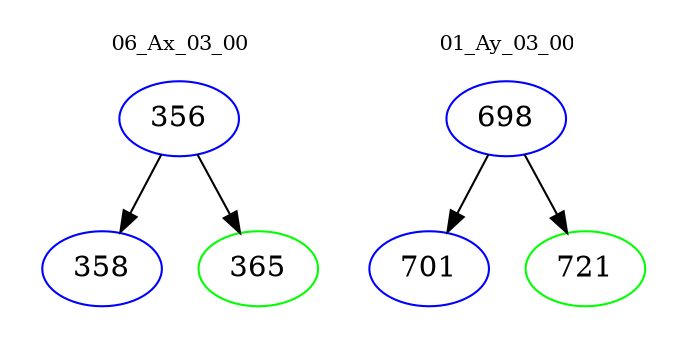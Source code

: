 digraph{
subgraph cluster_0 {
color = white
label = "06_Ax_03_00";
fontsize=10;
T0_356 [label="356", color="blue"]
T0_356 -> T0_358 [color="black"]
T0_358 [label="358", color="blue"]
T0_356 -> T0_365 [color="black"]
T0_365 [label="365", color="green"]
}
subgraph cluster_1 {
color = white
label = "01_Ay_03_00";
fontsize=10;
T1_698 [label="698", color="blue"]
T1_698 -> T1_701 [color="black"]
T1_701 [label="701", color="blue"]
T1_698 -> T1_721 [color="black"]
T1_721 [label="721", color="green"]
}
}
